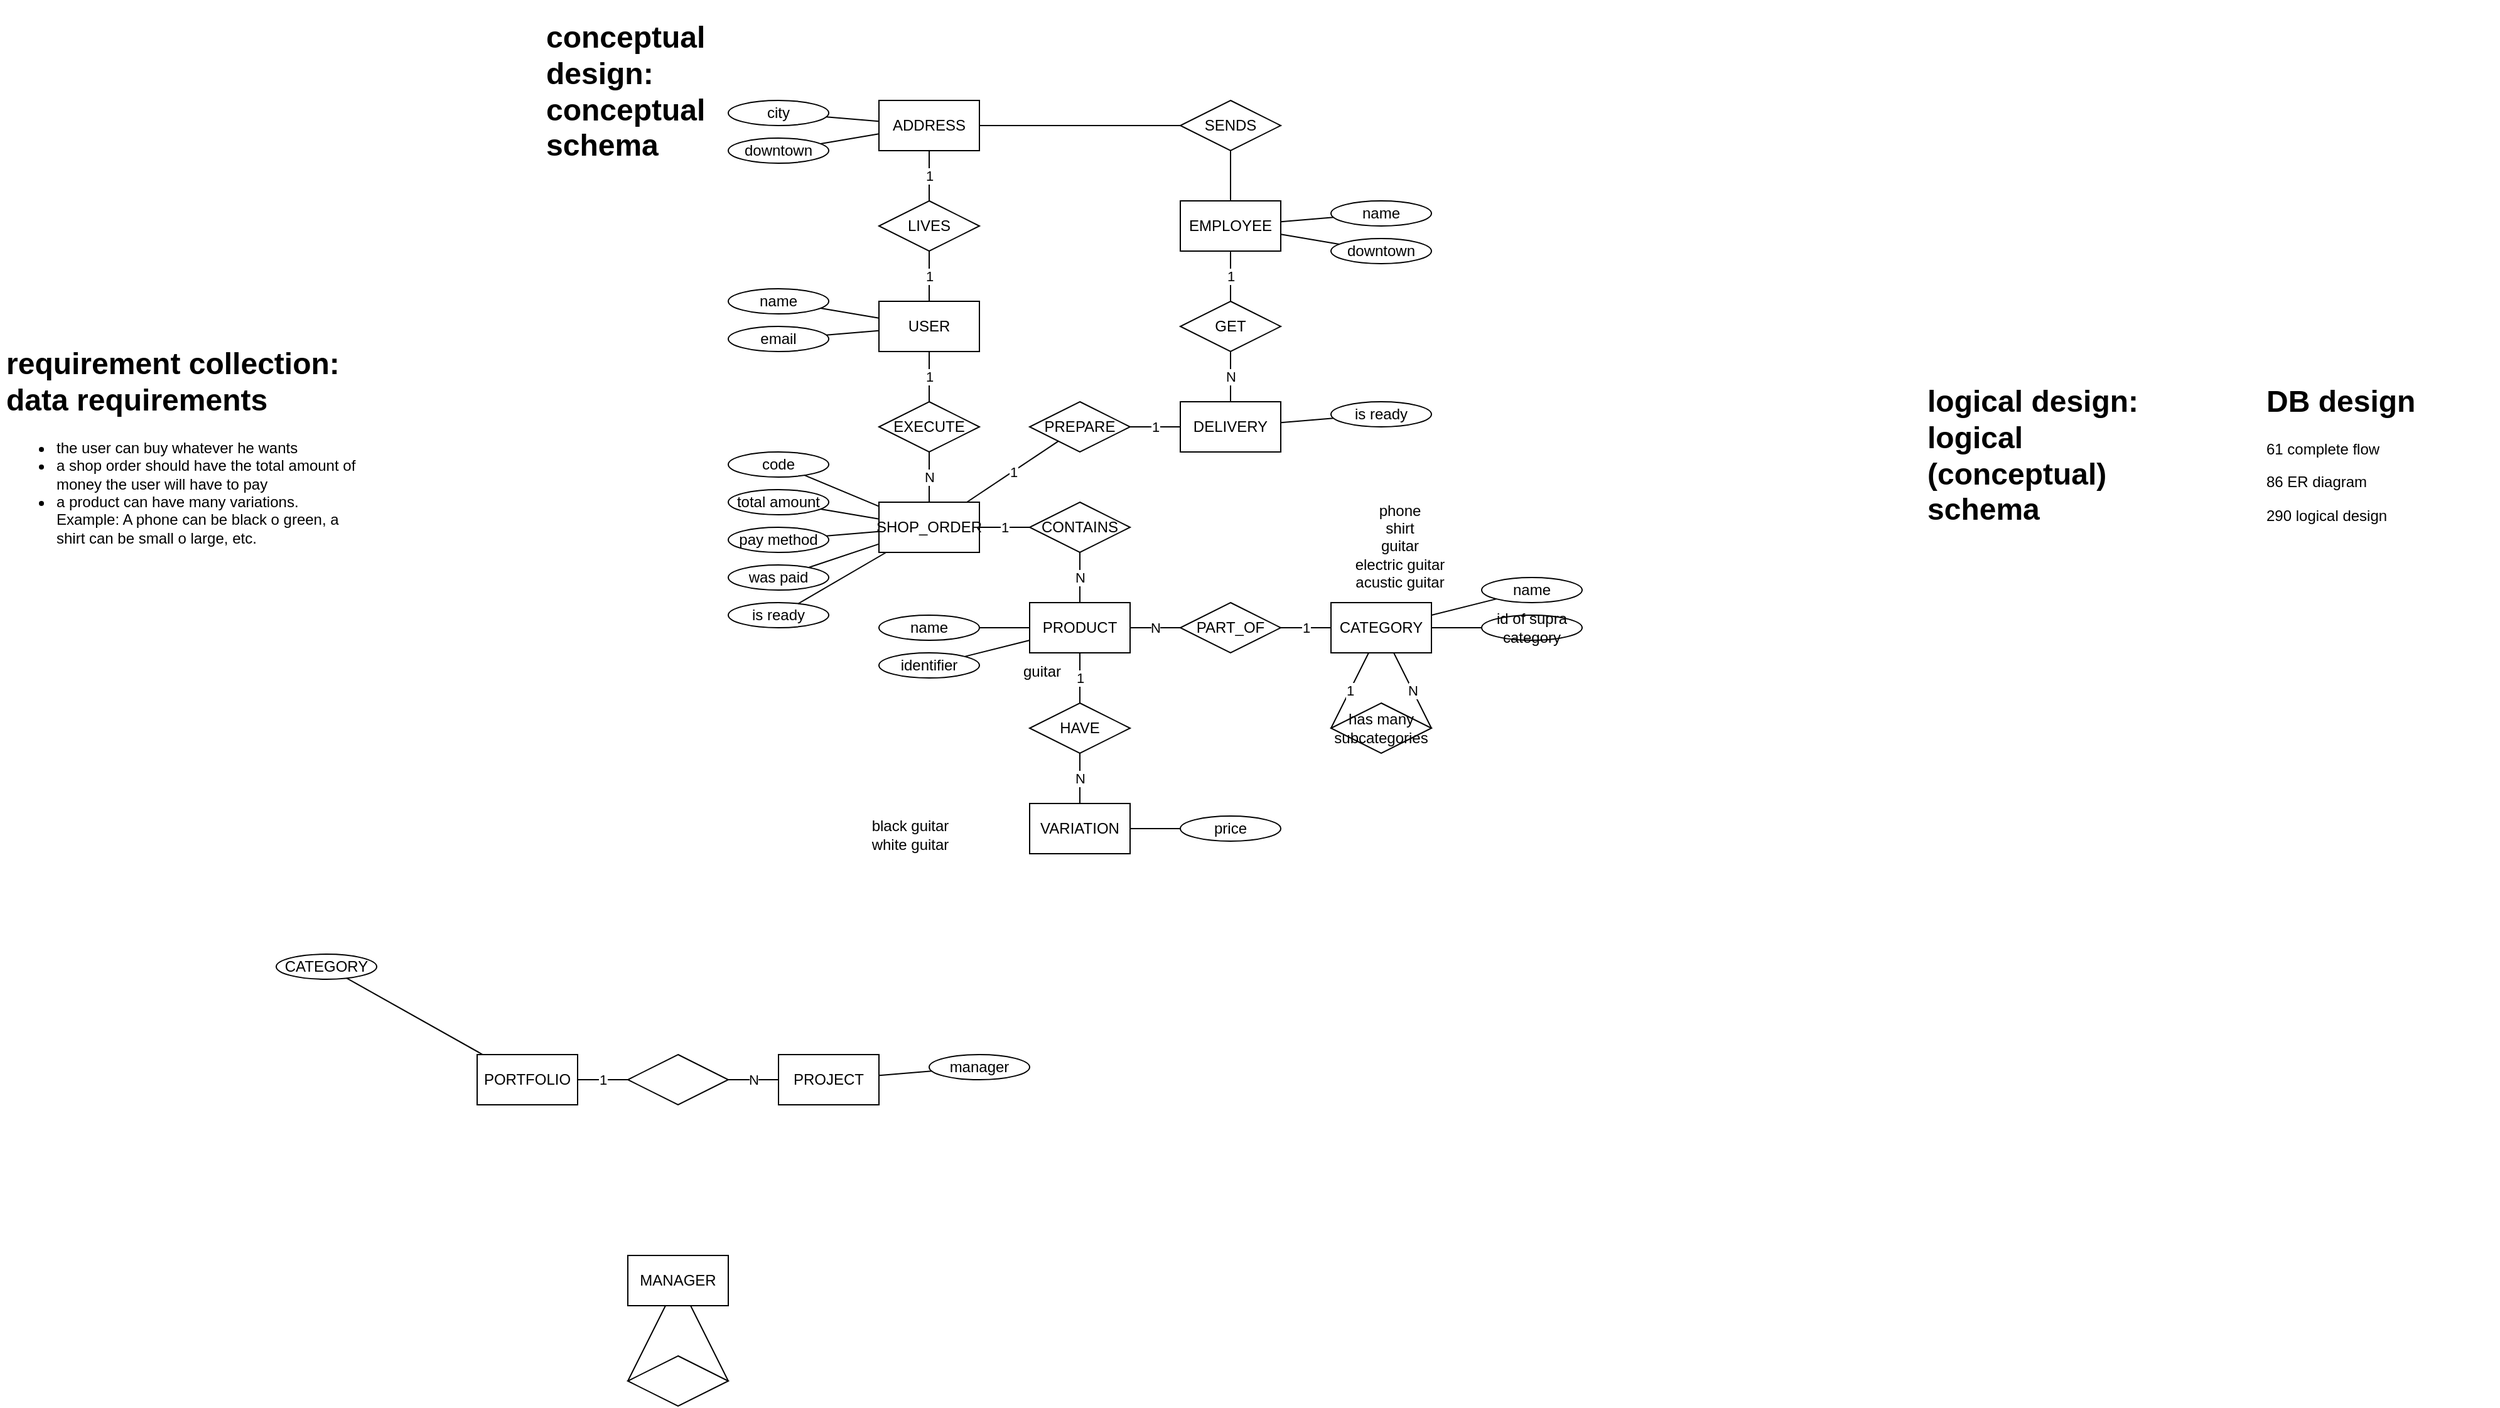 <mxfile version="21.6.8" type="github">
  <diagram name="Página-1" id="JWLegUShalc6kZQy0lzp">
    <mxGraphModel dx="1702" dy="576" grid="1" gridSize="10" guides="1" tooltips="1" connect="1" arrows="1" fold="1" page="1" pageScale="1" pageWidth="827" pageHeight="1169" math="0" shadow="0">
      <root>
        <mxCell id="0" />
        <mxCell id="1" parent="0" />
        <mxCell id="gmeZCnRy89goh0qp2zQo-31" value="N" style="rounded=0;orthogonalLoop=1;jettySize=auto;html=1;startArrow=none;startFill=0;endArrow=none;endFill=0;" parent="1" source="gmeZCnRy89goh0qp2zQo-30" target="gmeZCnRy89goh0qp2zQo-18" edge="1">
          <mxGeometry relative="1" as="geometry" />
        </mxCell>
        <mxCell id="gmeZCnRy89goh0qp2zQo-2" value="USER" style="rounded=0;whiteSpace=wrap;html=1;" parent="1" vertex="1">
          <mxGeometry x="160" y="480" width="80" height="40" as="geometry" />
        </mxCell>
        <mxCell id="gmeZCnRy89goh0qp2zQo-7" value="&lt;h1&gt;DB design&lt;/h1&gt;&lt;p&gt;61 complete flow&lt;/p&gt;&lt;p&gt;86 ER diagram&lt;/p&gt;&lt;p&gt;290 logical design&lt;/p&gt;" style="text;html=1;strokeColor=none;fillColor=none;spacing=5;spacingTop=-20;whiteSpace=wrap;overflow=hidden;rounded=0;" parent="1" vertex="1">
          <mxGeometry x="1260" y="540" width="190" height="120" as="geometry" />
        </mxCell>
        <mxCell id="gmeZCnRy89goh0qp2zQo-8" value="&lt;h1&gt;conceptual design: conceptual schema&lt;/h1&gt;&lt;p&gt;Lorem ipsum dolor sit amet, consectetur adipisicing elit, sed do eiusmod tempor incididunt ut labore et dolore magna aliqua.&lt;/p&gt;" style="text;html=1;strokeColor=none;fillColor=none;spacing=5;spacingTop=-20;whiteSpace=wrap;overflow=hidden;rounded=0;" parent="1" vertex="1">
          <mxGeometry x="-110" y="250" width="190" height="120" as="geometry" />
        </mxCell>
        <mxCell id="gmeZCnRy89goh0qp2zQo-9" value="&lt;h1&gt;requirement collection: data requirements&lt;/h1&gt;&lt;ul&gt;&lt;li&gt;&lt;span style=&quot;background-color: initial;&quot;&gt;the user can buy whatever he wants&lt;/span&gt;&lt;/li&gt;&lt;li&gt;&lt;span style=&quot;background-color: initial;&quot;&gt;a shop order should have the total amount of money the user will have to pay&lt;/span&gt;&lt;/li&gt;&lt;li&gt;&lt;span style=&quot;background-color: initial;&quot;&gt;a product can have many variations. Example: A phone can be black o green, a shirt can be small o large, etc.&lt;/span&gt;&lt;/li&gt;&lt;/ul&gt;" style="text;html=1;strokeColor=none;fillColor=none;spacing=5;spacingTop=-20;whiteSpace=wrap;overflow=hidden;rounded=0;" parent="1" vertex="1">
          <mxGeometry x="-540" y="510" width="290" height="200" as="geometry" />
        </mxCell>
        <mxCell id="gmeZCnRy89goh0qp2zQo-11" value="&lt;h1&gt;logical design: logical (conceptual) schema&lt;/h1&gt;&lt;p&gt;Lorem ipsum dolor sit amet, consectetur adipisicing elit, sed do eiusmod tempor incididunt ut labore et dolore magna aliqua.&lt;/p&gt;" style="text;html=1;strokeColor=none;fillColor=none;spacing=5;spacingTop=-20;whiteSpace=wrap;overflow=hidden;rounded=0;" parent="1" vertex="1">
          <mxGeometry x="990" y="540" width="190" height="120" as="geometry" />
        </mxCell>
        <mxCell id="gmeZCnRy89goh0qp2zQo-15" style="rounded=0;orthogonalLoop=1;jettySize=auto;html=1;endArrow=none;endFill=0;" parent="1" source="gmeZCnRy89goh0qp2zQo-14" target="gmeZCnRy89goh0qp2zQo-2" edge="1">
          <mxGeometry relative="1" as="geometry" />
        </mxCell>
        <mxCell id="gmeZCnRy89goh0qp2zQo-14" value="name" style="ellipse;whiteSpace=wrap;html=1;" parent="1" vertex="1">
          <mxGeometry x="40" y="470" width="80" height="20" as="geometry" />
        </mxCell>
        <mxCell id="gmeZCnRy89goh0qp2zQo-24" style="rounded=0;orthogonalLoop=1;jettySize=auto;html=1;endArrow=none;endFill=0;" parent="1" source="gmeZCnRy89goh0qp2zQo-16" target="gmeZCnRy89goh0qp2zQo-2" edge="1">
          <mxGeometry relative="1" as="geometry" />
        </mxCell>
        <mxCell id="gmeZCnRy89goh0qp2zQo-16" value="email" style="ellipse;whiteSpace=wrap;html=1;" parent="1" vertex="1">
          <mxGeometry x="40" y="500" width="80" height="20" as="geometry" />
        </mxCell>
        <mxCell id="gmeZCnRy89goh0qp2zQo-21" value="1" style="rounded=0;orthogonalLoop=1;jettySize=auto;html=1;endArrow=none;endFill=0;" parent="1" source="gmeZCnRy89goh0qp2zQo-18" target="gmeZCnRy89goh0qp2zQo-19" edge="1">
          <mxGeometry relative="1" as="geometry" />
        </mxCell>
        <mxCell id="u9vqp3SSJvQ1Rymgl-xH-68" value="1" style="rounded=0;orthogonalLoop=1;jettySize=auto;html=1;endArrow=none;endFill=0;" edge="1" parent="1" source="gmeZCnRy89goh0qp2zQo-18" target="u9vqp3SSJvQ1Rymgl-xH-67">
          <mxGeometry relative="1" as="geometry" />
        </mxCell>
        <mxCell id="gmeZCnRy89goh0qp2zQo-18" value="SHOP_ORDER" style="rounded=0;whiteSpace=wrap;html=1;" parent="1" vertex="1">
          <mxGeometry x="160" y="640" width="80" height="40" as="geometry" />
        </mxCell>
        <mxCell id="gmeZCnRy89goh0qp2zQo-22" value="N" style="rounded=0;orthogonalLoop=1;jettySize=auto;html=1;endArrow=none;endFill=0;" parent="1" source="gmeZCnRy89goh0qp2zQo-19" target="gmeZCnRy89goh0qp2zQo-26" edge="1">
          <mxGeometry relative="1" as="geometry" />
        </mxCell>
        <mxCell id="gmeZCnRy89goh0qp2zQo-19" value="CONTAINS" style="rhombus;whiteSpace=wrap;html=1;" parent="1" vertex="1">
          <mxGeometry x="280" y="640" width="80" height="40" as="geometry" />
        </mxCell>
        <mxCell id="gmeZCnRy89goh0qp2zQo-25" value="N" style="rounded=0;orthogonalLoop=1;jettySize=auto;html=1;endArrow=none;endFill=0;" parent="1" source="gmeZCnRy89goh0qp2zQo-26" target="gmeZCnRy89goh0qp2zQo-28" edge="1">
          <mxGeometry relative="1" as="geometry" />
        </mxCell>
        <mxCell id="u9vqp3SSJvQ1Rymgl-xH-17" value="N" style="rounded=0;orthogonalLoop=1;jettySize=auto;html=1;endArrow=none;endFill=0;" edge="1" parent="1" source="u9vqp3SSJvQ1Rymgl-xH-18" target="u9vqp3SSJvQ1Rymgl-xH-16">
          <mxGeometry relative="1" as="geometry" />
        </mxCell>
        <mxCell id="gmeZCnRy89goh0qp2zQo-26" value="PRODUCT" style="rounded=0;whiteSpace=wrap;html=1;" parent="1" vertex="1">
          <mxGeometry x="280" y="720" width="80" height="40" as="geometry" />
        </mxCell>
        <mxCell id="gmeZCnRy89goh0qp2zQo-27" value="1" style="rounded=0;orthogonalLoop=1;jettySize=auto;html=1;endArrow=none;endFill=0;" parent="1" source="gmeZCnRy89goh0qp2zQo-28" target="gmeZCnRy89goh0qp2zQo-29" edge="1">
          <mxGeometry relative="1" as="geometry" />
        </mxCell>
        <mxCell id="gmeZCnRy89goh0qp2zQo-28" value="PART_OF" style="rhombus;whiteSpace=wrap;html=1;" parent="1" vertex="1">
          <mxGeometry x="400" y="720" width="80" height="40" as="geometry" />
        </mxCell>
        <mxCell id="gmeZCnRy89goh0qp2zQo-29" value="CATEGORY" style="rounded=0;whiteSpace=wrap;html=1;" parent="1" vertex="1">
          <mxGeometry x="520" y="720" width="80" height="40" as="geometry" />
        </mxCell>
        <mxCell id="gmeZCnRy89goh0qp2zQo-32" value="1" style="rounded=0;orthogonalLoop=1;jettySize=auto;html=1;startArrow=none;startFill=0;endArrow=none;endFill=0;" parent="1" source="gmeZCnRy89goh0qp2zQo-2" target="gmeZCnRy89goh0qp2zQo-30" edge="1">
          <mxGeometry relative="1" as="geometry">
            <mxPoint x="132" y="520" as="sourcePoint" />
            <mxPoint x="208" y="650" as="targetPoint" />
          </mxGeometry>
        </mxCell>
        <mxCell id="gmeZCnRy89goh0qp2zQo-30" value="EXECUTE" style="rhombus;whiteSpace=wrap;html=1;" parent="1" vertex="1">
          <mxGeometry x="160" y="560" width="80" height="40" as="geometry" />
        </mxCell>
        <mxCell id="u9vqp3SSJvQ1Rymgl-xH-2" value="1" style="rounded=0;orthogonalLoop=1;jettySize=auto;html=1;endArrow=none;endFill=0;exitX=0;exitY=0.5;exitDx=0;exitDy=0;" edge="1" parent="1" source="u9vqp3SSJvQ1Rymgl-xH-1" target="gmeZCnRy89goh0qp2zQo-29">
          <mxGeometry relative="1" as="geometry" />
        </mxCell>
        <mxCell id="u9vqp3SSJvQ1Rymgl-xH-3" value="N" style="rounded=0;orthogonalLoop=1;jettySize=auto;html=1;endArrow=none;endFill=0;exitX=1;exitY=0.5;exitDx=0;exitDy=0;" edge="1" parent="1" source="u9vqp3SSJvQ1Rymgl-xH-1" target="gmeZCnRy89goh0qp2zQo-29">
          <mxGeometry relative="1" as="geometry" />
        </mxCell>
        <mxCell id="u9vqp3SSJvQ1Rymgl-xH-1" value="has many subcategories" style="rhombus;whiteSpace=wrap;html=1;" vertex="1" parent="1">
          <mxGeometry x="520" y="800" width="80" height="40" as="geometry" />
        </mxCell>
        <mxCell id="u9vqp3SSJvQ1Rymgl-xH-4" value="code" style="ellipse;whiteSpace=wrap;html=1;" vertex="1" parent="1">
          <mxGeometry x="40" y="600" width="80" height="20" as="geometry" />
        </mxCell>
        <mxCell id="u9vqp3SSJvQ1Rymgl-xH-5" style="rounded=0;orthogonalLoop=1;jettySize=auto;html=1;endArrow=none;endFill=0;" edge="1" parent="1" source="u9vqp3SSJvQ1Rymgl-xH-4" target="gmeZCnRy89goh0qp2zQo-18">
          <mxGeometry relative="1" as="geometry">
            <mxPoint x="44" y="539" as="sourcePoint" />
            <mxPoint x="90" y="523" as="targetPoint" />
          </mxGeometry>
        </mxCell>
        <mxCell id="u9vqp3SSJvQ1Rymgl-xH-6" value="name" style="ellipse;whiteSpace=wrap;html=1;" vertex="1" parent="1">
          <mxGeometry x="160" y="730" width="80" height="20" as="geometry" />
        </mxCell>
        <mxCell id="u9vqp3SSJvQ1Rymgl-xH-7" style="rounded=0;orthogonalLoop=1;jettySize=auto;html=1;endArrow=none;endFill=0;" edge="1" parent="1" source="u9vqp3SSJvQ1Rymgl-xH-6" target="gmeZCnRy89goh0qp2zQo-26">
          <mxGeometry relative="1" as="geometry">
            <mxPoint x="78" y="694" as="sourcePoint" />
            <mxPoint x="170" y="677" as="targetPoint" />
          </mxGeometry>
        </mxCell>
        <mxCell id="u9vqp3SSJvQ1Rymgl-xH-11" style="rounded=0;orthogonalLoop=1;jettySize=auto;html=1;endArrow=none;endFill=0;" edge="1" parent="1" source="u9vqp3SSJvQ1Rymgl-xH-12" target="gmeZCnRy89goh0qp2zQo-18">
          <mxGeometry relative="1" as="geometry">
            <mxPoint x="170" y="667" as="targetPoint" />
          </mxGeometry>
        </mxCell>
        <mxCell id="u9vqp3SSJvQ1Rymgl-xH-12" value="total amount" style="ellipse;whiteSpace=wrap;html=1;" vertex="1" parent="1">
          <mxGeometry x="40" y="630" width="80" height="20" as="geometry" />
        </mxCell>
        <mxCell id="u9vqp3SSJvQ1Rymgl-xH-13" style="rounded=0;orthogonalLoop=1;jettySize=auto;html=1;endArrow=none;endFill=0;" edge="1" parent="1" source="u9vqp3SSJvQ1Rymgl-xH-14" target="gmeZCnRy89goh0qp2zQo-18">
          <mxGeometry relative="1" as="geometry">
            <mxPoint x="170" y="707" as="targetPoint" />
          </mxGeometry>
        </mxCell>
        <mxCell id="u9vqp3SSJvQ1Rymgl-xH-14" value="pay method" style="ellipse;whiteSpace=wrap;html=1;" vertex="1" parent="1">
          <mxGeometry x="40" y="660" width="80" height="20" as="geometry" />
        </mxCell>
        <mxCell id="u9vqp3SSJvQ1Rymgl-xH-16" value="VARIATION" style="rounded=0;whiteSpace=wrap;html=1;" vertex="1" parent="1">
          <mxGeometry x="280" y="880" width="80" height="40" as="geometry" />
        </mxCell>
        <mxCell id="u9vqp3SSJvQ1Rymgl-xH-19" value="1" style="rounded=0;orthogonalLoop=1;jettySize=auto;html=1;endArrow=none;endFill=0;" edge="1" parent="1" source="gmeZCnRy89goh0qp2zQo-26" target="u9vqp3SSJvQ1Rymgl-xH-18">
          <mxGeometry relative="1" as="geometry">
            <mxPoint x="330" y="760" as="sourcePoint" />
            <mxPoint x="390" y="880" as="targetPoint" />
          </mxGeometry>
        </mxCell>
        <mxCell id="u9vqp3SSJvQ1Rymgl-xH-18" value="HAVE" style="rhombus;whiteSpace=wrap;html=1;" vertex="1" parent="1">
          <mxGeometry x="280" y="800" width="80" height="40" as="geometry" />
        </mxCell>
        <mxCell id="u9vqp3SSJvQ1Rymgl-xH-21" style="rounded=0;orthogonalLoop=1;jettySize=auto;html=1;endArrow=none;endFill=0;" edge="1" parent="1" source="u9vqp3SSJvQ1Rymgl-xH-20" target="gmeZCnRy89goh0qp2zQo-26">
          <mxGeometry relative="1" as="geometry" />
        </mxCell>
        <mxCell id="u9vqp3SSJvQ1Rymgl-xH-20" value="identifier" style="ellipse;whiteSpace=wrap;html=1;" vertex="1" parent="1">
          <mxGeometry x="160" y="760" width="80" height="20" as="geometry" />
        </mxCell>
        <mxCell id="u9vqp3SSJvQ1Rymgl-xH-22" value="price" style="ellipse;whiteSpace=wrap;html=1;" vertex="1" parent="1">
          <mxGeometry x="400" y="890" width="80" height="20" as="geometry" />
        </mxCell>
        <mxCell id="u9vqp3SSJvQ1Rymgl-xH-23" style="rounded=0;orthogonalLoop=1;jettySize=auto;html=1;endArrow=none;endFill=0;" edge="1" parent="1" source="u9vqp3SSJvQ1Rymgl-xH-22" target="u9vqp3SSJvQ1Rymgl-xH-16">
          <mxGeometry relative="1" as="geometry">
            <mxPoint x="128" y="864" as="sourcePoint" />
            <mxPoint x="330" y="910" as="targetPoint" />
          </mxGeometry>
        </mxCell>
        <mxCell id="u9vqp3SSJvQ1Rymgl-xH-25" value="name" style="ellipse;whiteSpace=wrap;html=1;" vertex="1" parent="1">
          <mxGeometry x="640" y="700" width="80" height="20" as="geometry" />
        </mxCell>
        <mxCell id="u9vqp3SSJvQ1Rymgl-xH-26" style="rounded=0;orthogonalLoop=1;jettySize=auto;html=1;endArrow=none;endFill=0;" edge="1" parent="1" source="u9vqp3SSJvQ1Rymgl-xH-25" target="gmeZCnRy89goh0qp2zQo-29">
          <mxGeometry relative="1" as="geometry">
            <mxPoint x="558" y="684" as="sourcePoint" />
            <mxPoint x="760" y="730" as="targetPoint" />
          </mxGeometry>
        </mxCell>
        <mxCell id="u9vqp3SSJvQ1Rymgl-xH-27" value="id of supra category" style="ellipse;whiteSpace=wrap;html=1;" vertex="1" parent="1">
          <mxGeometry x="640" y="730" width="80" height="20" as="geometry" />
        </mxCell>
        <mxCell id="u9vqp3SSJvQ1Rymgl-xH-28" style="rounded=0;orthogonalLoop=1;jettySize=auto;html=1;endArrow=none;endFill=0;" edge="1" parent="1" source="u9vqp3SSJvQ1Rymgl-xH-27" target="gmeZCnRy89goh0qp2zQo-29">
          <mxGeometry relative="1" as="geometry">
            <mxPoint x="558" y="714" as="sourcePoint" />
            <mxPoint x="600" y="760" as="targetPoint" />
          </mxGeometry>
        </mxCell>
        <mxCell id="u9vqp3SSJvQ1Rymgl-xH-31" value="phone&lt;br&gt;shirt&lt;br&gt;guitar&lt;br&gt;electric guitar&lt;br&gt;acustic guitar" style="text;html=1;strokeColor=none;fillColor=none;align=center;verticalAlign=middle;whiteSpace=wrap;rounded=0;" vertex="1" parent="1">
          <mxGeometry x="510" y="660" width="130" height="30" as="geometry" />
        </mxCell>
        <mxCell id="u9vqp3SSJvQ1Rymgl-xH-33" value="guitar" style="text;html=1;strokeColor=none;fillColor=none;align=center;verticalAlign=middle;whiteSpace=wrap;rounded=0;" vertex="1" parent="1">
          <mxGeometry x="260" y="760" width="60" height="30" as="geometry" />
        </mxCell>
        <mxCell id="u9vqp3SSJvQ1Rymgl-xH-34" value="black guitar&lt;br&gt;white guitar" style="text;html=1;strokeColor=none;fillColor=none;align=center;verticalAlign=middle;whiteSpace=wrap;rounded=0;" vertex="1" parent="1">
          <mxGeometry x="140" y="890" width="90" height="30" as="geometry" />
        </mxCell>
        <mxCell id="u9vqp3SSJvQ1Rymgl-xH-48" style="rounded=0;orthogonalLoop=1;jettySize=auto;html=1;endArrow=none;endFill=0;" edge="1" parent="1" source="u9vqp3SSJvQ1Rymgl-xH-35" target="u9vqp3SSJvQ1Rymgl-xH-47">
          <mxGeometry relative="1" as="geometry" />
        </mxCell>
        <mxCell id="u9vqp3SSJvQ1Rymgl-xH-35" value="PROJECT" style="rounded=0;whiteSpace=wrap;html=1;" vertex="1" parent="1">
          <mxGeometry x="80" y="1080" width="80" height="40" as="geometry" />
        </mxCell>
        <mxCell id="u9vqp3SSJvQ1Rymgl-xH-36" value="PORTFOLIO" style="rounded=0;whiteSpace=wrap;html=1;" vertex="1" parent="1">
          <mxGeometry x="-160" y="1080" width="80" height="40" as="geometry" />
        </mxCell>
        <mxCell id="u9vqp3SSJvQ1Rymgl-xH-38" value="1" style="rounded=0;orthogonalLoop=1;jettySize=auto;html=1;endArrow=none;endFill=0;" edge="1" parent="1" source="u9vqp3SSJvQ1Rymgl-xH-37" target="u9vqp3SSJvQ1Rymgl-xH-36">
          <mxGeometry relative="1" as="geometry" />
        </mxCell>
        <mxCell id="u9vqp3SSJvQ1Rymgl-xH-39" value="N" style="rounded=0;orthogonalLoop=1;jettySize=auto;html=1;endArrow=none;endFill=0;" edge="1" parent="1" source="u9vqp3SSJvQ1Rymgl-xH-37" target="u9vqp3SSJvQ1Rymgl-xH-35">
          <mxGeometry relative="1" as="geometry" />
        </mxCell>
        <mxCell id="u9vqp3SSJvQ1Rymgl-xH-37" value="" style="rhombus;whiteSpace=wrap;html=1;" vertex="1" parent="1">
          <mxGeometry x="-40" y="1080" width="80" height="40" as="geometry" />
        </mxCell>
        <mxCell id="u9vqp3SSJvQ1Rymgl-xH-40" value="MANAGER" style="rounded=0;whiteSpace=wrap;html=1;" vertex="1" parent="1">
          <mxGeometry x="-40" y="1240" width="80" height="40" as="geometry" />
        </mxCell>
        <mxCell id="u9vqp3SSJvQ1Rymgl-xH-45" style="rounded=0;orthogonalLoop=1;jettySize=auto;html=1;endArrow=none;endFill=0;exitX=0;exitY=0.5;exitDx=0;exitDy=0;" edge="1" parent="1" source="u9vqp3SSJvQ1Rymgl-xH-44" target="u9vqp3SSJvQ1Rymgl-xH-40">
          <mxGeometry relative="1" as="geometry" />
        </mxCell>
        <mxCell id="u9vqp3SSJvQ1Rymgl-xH-46" style="rounded=0;orthogonalLoop=1;jettySize=auto;html=1;endArrow=none;endFill=0;exitX=1;exitY=0.5;exitDx=0;exitDy=0;" edge="1" parent="1" source="u9vqp3SSJvQ1Rymgl-xH-44" target="u9vqp3SSJvQ1Rymgl-xH-40">
          <mxGeometry relative="1" as="geometry" />
        </mxCell>
        <mxCell id="u9vqp3SSJvQ1Rymgl-xH-44" value="" style="rhombus;whiteSpace=wrap;html=1;" vertex="1" parent="1">
          <mxGeometry x="-40" y="1320" width="80" height="40" as="geometry" />
        </mxCell>
        <mxCell id="u9vqp3SSJvQ1Rymgl-xH-47" value="manager" style="ellipse;whiteSpace=wrap;html=1;" vertex="1" parent="1">
          <mxGeometry x="200" y="1080" width="80" height="20" as="geometry" />
        </mxCell>
        <mxCell id="u9vqp3SSJvQ1Rymgl-xH-50" style="rounded=0;orthogonalLoop=1;jettySize=auto;html=1;endArrow=none;endFill=0;" edge="1" parent="1" source="u9vqp3SSJvQ1Rymgl-xH-49" target="u9vqp3SSJvQ1Rymgl-xH-36">
          <mxGeometry relative="1" as="geometry" />
        </mxCell>
        <mxCell id="u9vqp3SSJvQ1Rymgl-xH-49" value="CATEGORY" style="ellipse;whiteSpace=wrap;html=1;" vertex="1" parent="1">
          <mxGeometry x="-320" y="1000" width="80" height="20" as="geometry" />
        </mxCell>
        <mxCell id="u9vqp3SSJvQ1Rymgl-xH-54" style="rounded=0;orthogonalLoop=1;jettySize=auto;html=1;endArrow=none;endFill=0;" edge="1" parent="1" source="u9vqp3SSJvQ1Rymgl-xH-55" target="u9vqp3SSJvQ1Rymgl-xH-60">
          <mxGeometry relative="1" as="geometry">
            <mxPoint x="656.0" y="592.0" as="targetPoint" />
          </mxGeometry>
        </mxCell>
        <mxCell id="u9vqp3SSJvQ1Rymgl-xH-55" value="city" style="ellipse;whiteSpace=wrap;html=1;" vertex="1" parent="1">
          <mxGeometry x="40" y="320" width="80" height="20" as="geometry" />
        </mxCell>
        <mxCell id="u9vqp3SSJvQ1Rymgl-xH-57" style="rounded=0;orthogonalLoop=1;jettySize=auto;html=1;endArrow=none;endFill=0;" edge="1" parent="1" source="u9vqp3SSJvQ1Rymgl-xH-56" target="u9vqp3SSJvQ1Rymgl-xH-60">
          <mxGeometry relative="1" as="geometry">
            <mxPoint x="642.053" y="596.838" as="targetPoint" />
          </mxGeometry>
        </mxCell>
        <mxCell id="u9vqp3SSJvQ1Rymgl-xH-56" value="downtown" style="ellipse;whiteSpace=wrap;html=1;" vertex="1" parent="1">
          <mxGeometry x="40" y="350" width="80" height="20" as="geometry" />
        </mxCell>
        <mxCell id="u9vqp3SSJvQ1Rymgl-xH-82" style="rounded=0;orthogonalLoop=1;jettySize=auto;html=1;endArrow=none;endFill=0;" edge="1" parent="1" source="u9vqp3SSJvQ1Rymgl-xH-58" target="u9vqp3SSJvQ1Rymgl-xH-76">
          <mxGeometry relative="1" as="geometry" />
        </mxCell>
        <mxCell id="u9vqp3SSJvQ1Rymgl-xH-83" style="rounded=0;orthogonalLoop=1;jettySize=auto;html=1;endArrow=none;endFill=0;" edge="1" parent="1" source="u9vqp3SSJvQ1Rymgl-xH-58" target="u9vqp3SSJvQ1Rymgl-xH-60">
          <mxGeometry relative="1" as="geometry" />
        </mxCell>
        <mxCell id="u9vqp3SSJvQ1Rymgl-xH-58" value="SENDS" style="rhombus;whiteSpace=wrap;html=1;" vertex="1" parent="1">
          <mxGeometry x="400" y="320" width="80" height="40" as="geometry" />
        </mxCell>
        <mxCell id="u9vqp3SSJvQ1Rymgl-xH-60" value="ADDRESS" style="rounded=0;whiteSpace=wrap;html=1;" vertex="1" parent="1">
          <mxGeometry x="160" y="320" width="80" height="40" as="geometry" />
        </mxCell>
        <mxCell id="u9vqp3SSJvQ1Rymgl-xH-63" value="1" style="rounded=0;orthogonalLoop=1;jettySize=auto;html=1;endArrow=none;endFill=0;" edge="1" parent="1" source="u9vqp3SSJvQ1Rymgl-xH-62" target="gmeZCnRy89goh0qp2zQo-2">
          <mxGeometry relative="1" as="geometry" />
        </mxCell>
        <mxCell id="u9vqp3SSJvQ1Rymgl-xH-64" value="1" style="rounded=0;orthogonalLoop=1;jettySize=auto;html=1;endArrow=none;endFill=0;" edge="1" parent="1" source="u9vqp3SSJvQ1Rymgl-xH-62" target="u9vqp3SSJvQ1Rymgl-xH-60">
          <mxGeometry relative="1" as="geometry" />
        </mxCell>
        <mxCell id="u9vqp3SSJvQ1Rymgl-xH-62" value="LIVES" style="rhombus;whiteSpace=wrap;html=1;" vertex="1" parent="1">
          <mxGeometry x="160" y="400" width="80" height="40" as="geometry" />
        </mxCell>
        <mxCell id="u9vqp3SSJvQ1Rymgl-xH-78" value="1" style="rounded=0;orthogonalLoop=1;jettySize=auto;html=1;endArrow=none;endFill=0;" edge="1" parent="1" source="u9vqp3SSJvQ1Rymgl-xH-77" target="u9vqp3SSJvQ1Rymgl-xH-76">
          <mxGeometry relative="1" as="geometry" />
        </mxCell>
        <mxCell id="u9vqp3SSJvQ1Rymgl-xH-65" value="DELIVERY" style="rounded=0;whiteSpace=wrap;html=1;" vertex="1" parent="1">
          <mxGeometry x="400" y="560" width="80" height="40" as="geometry" />
        </mxCell>
        <mxCell id="u9vqp3SSJvQ1Rymgl-xH-69" value="1" style="rounded=0;orthogonalLoop=1;jettySize=auto;html=1;endArrow=none;endFill=0;" edge="1" parent="1" source="u9vqp3SSJvQ1Rymgl-xH-67" target="u9vqp3SSJvQ1Rymgl-xH-65">
          <mxGeometry relative="1" as="geometry" />
        </mxCell>
        <mxCell id="u9vqp3SSJvQ1Rymgl-xH-67" value="PREPARE" style="rhombus;whiteSpace=wrap;html=1;" vertex="1" parent="1">
          <mxGeometry x="280" y="560" width="80" height="40" as="geometry" />
        </mxCell>
        <mxCell id="u9vqp3SSJvQ1Rymgl-xH-71" style="rounded=0;orthogonalLoop=1;jettySize=auto;html=1;endArrow=none;endFill=0;" edge="1" parent="1" source="u9vqp3SSJvQ1Rymgl-xH-70" target="gmeZCnRy89goh0qp2zQo-18">
          <mxGeometry relative="1" as="geometry" />
        </mxCell>
        <mxCell id="u9vqp3SSJvQ1Rymgl-xH-70" value="was paid" style="ellipse;whiteSpace=wrap;html=1;" vertex="1" parent="1">
          <mxGeometry x="40" y="690" width="80" height="20" as="geometry" />
        </mxCell>
        <mxCell id="u9vqp3SSJvQ1Rymgl-xH-72" value="is ready" style="ellipse;whiteSpace=wrap;html=1;" vertex="1" parent="1">
          <mxGeometry x="40" y="720" width="80" height="20" as="geometry" />
        </mxCell>
        <mxCell id="u9vqp3SSJvQ1Rymgl-xH-73" style="rounded=0;orthogonalLoop=1;jettySize=auto;html=1;endArrow=none;endFill=0;" edge="1" parent="1" source="u9vqp3SSJvQ1Rymgl-xH-72" target="gmeZCnRy89goh0qp2zQo-18">
          <mxGeometry relative="1" as="geometry">
            <mxPoint x="106" y="731" as="sourcePoint" />
            <mxPoint x="176" y="690" as="targetPoint" />
          </mxGeometry>
        </mxCell>
        <mxCell id="u9vqp3SSJvQ1Rymgl-xH-74" style="rounded=0;orthogonalLoop=1;jettySize=auto;html=1;endArrow=none;endFill=0;" edge="1" parent="1" source="u9vqp3SSJvQ1Rymgl-xH-75" target="u9vqp3SSJvQ1Rymgl-xH-65">
          <mxGeometry relative="1" as="geometry">
            <mxPoint x="520" y="633" as="targetPoint" />
          </mxGeometry>
        </mxCell>
        <mxCell id="u9vqp3SSJvQ1Rymgl-xH-75" value="is ready" style="ellipse;whiteSpace=wrap;html=1;" vertex="1" parent="1">
          <mxGeometry x="520" y="560" width="80" height="20" as="geometry" />
        </mxCell>
        <mxCell id="u9vqp3SSJvQ1Rymgl-xH-76" value="EMPLOYEE" style="rounded=0;whiteSpace=wrap;html=1;" vertex="1" parent="1">
          <mxGeometry x="400" y="400" width="80" height="40" as="geometry" />
        </mxCell>
        <mxCell id="u9vqp3SSJvQ1Rymgl-xH-79" value="N" style="rounded=0;orthogonalLoop=1;jettySize=auto;html=1;endArrow=none;endFill=0;" edge="1" parent="1" source="u9vqp3SSJvQ1Rymgl-xH-65" target="u9vqp3SSJvQ1Rymgl-xH-77">
          <mxGeometry relative="1" as="geometry">
            <mxPoint x="480" y="580" as="sourcePoint" />
            <mxPoint x="680" y="580" as="targetPoint" />
          </mxGeometry>
        </mxCell>
        <mxCell id="u9vqp3SSJvQ1Rymgl-xH-77" value="GET" style="rhombus;whiteSpace=wrap;html=1;" vertex="1" parent="1">
          <mxGeometry x="400" y="480" width="80" height="40" as="geometry" />
        </mxCell>
        <mxCell id="u9vqp3SSJvQ1Rymgl-xH-84" style="rounded=0;orthogonalLoop=1;jettySize=auto;html=1;endArrow=none;endFill=0;" edge="1" parent="1" source="u9vqp3SSJvQ1Rymgl-xH-85" target="u9vqp3SSJvQ1Rymgl-xH-76">
          <mxGeometry relative="1" as="geometry">
            <mxPoint x="720" y="577" as="targetPoint" />
          </mxGeometry>
        </mxCell>
        <mxCell id="u9vqp3SSJvQ1Rymgl-xH-85" value="name" style="ellipse;whiteSpace=wrap;html=1;" vertex="1" parent="1">
          <mxGeometry x="520" y="400" width="80" height="20" as="geometry" />
        </mxCell>
        <mxCell id="u9vqp3SSJvQ1Rymgl-xH-86" style="rounded=0;orthogonalLoop=1;jettySize=auto;html=1;endArrow=none;endFill=0;" edge="1" parent="1" source="u9vqp3SSJvQ1Rymgl-xH-87" target="u9vqp3SSJvQ1Rymgl-xH-76">
          <mxGeometry relative="1" as="geometry">
            <mxPoint x="720" y="587" as="targetPoint" />
          </mxGeometry>
        </mxCell>
        <mxCell id="u9vqp3SSJvQ1Rymgl-xH-87" value="downtown" style="ellipse;whiteSpace=wrap;html=1;" vertex="1" parent="1">
          <mxGeometry x="520" y="430" width="80" height="20" as="geometry" />
        </mxCell>
      </root>
    </mxGraphModel>
  </diagram>
</mxfile>
